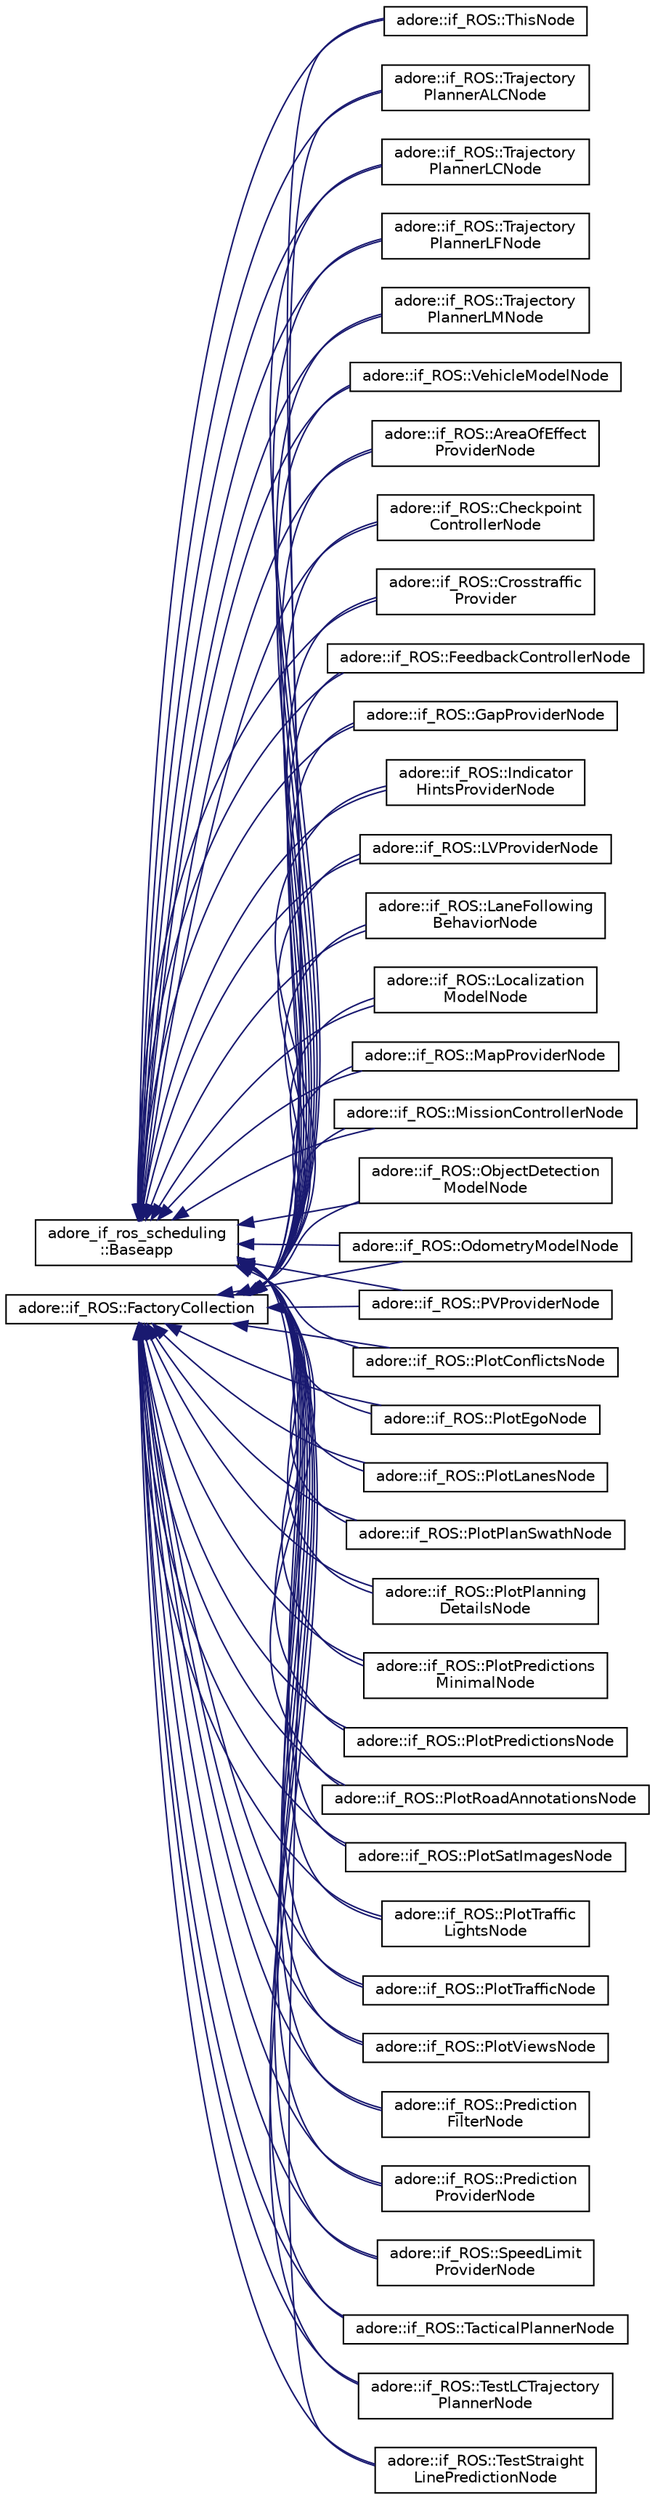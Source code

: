 digraph "Graphical Class Hierarchy"
{
 // LATEX_PDF_SIZE
  edge [fontname="Helvetica",fontsize="10",labelfontname="Helvetica",labelfontsize="10"];
  node [fontname="Helvetica",fontsize="10",shape=record];
  rankdir="LR";
  Node0 [label="adore_if_ros_scheduling\l::Baseapp",height=0.2,width=0.4,color="black", fillcolor="white", style="filled",URL="$classadore__if__ros__scheduling_1_1Baseapp.html",tooltip=" "];
  Node0 -> Node1 [dir="back",color="midnightblue",fontsize="10",style="solid",fontname="Helvetica"];
  Node1 [label="adore::if_ROS::AreaOfEffect\lProviderNode",height=0.2,width=0.4,color="black", fillcolor="white", style="filled",URL="$classadore_1_1if__ROS_1_1AreaOfEffectProviderNode.html",tooltip=" "];
  Node0 -> Node2 [dir="back",color="midnightblue",fontsize="10",style="solid",fontname="Helvetica"];
  Node2 [label="adore::if_ROS::Checkpoint\lControllerNode",height=0.2,width=0.4,color="black", fillcolor="white", style="filled",URL="$classadore_1_1if__ROS_1_1CheckpointControllerNode.html",tooltip=" "];
  Node0 -> Node3 [dir="back",color="midnightblue",fontsize="10",style="solid",fontname="Helvetica"];
  Node3 [label="adore::if_ROS::Crosstraffic\lProvider",height=0.2,width=0.4,color="black", fillcolor="white", style="filled",URL="$classadore_1_1if__ROS_1_1CrosstrafficProvider.html",tooltip=" "];
  Node0 -> Node4 [dir="back",color="midnightblue",fontsize="10",style="solid",fontname="Helvetica"];
  Node4 [label="adore::if_ROS::FeedbackControllerNode",height=0.2,width=0.4,color="black", fillcolor="white", style="filled",URL="$classadore_1_1if__ROS_1_1FeedbackControllerNode.html",tooltip=" "];
  Node0 -> Node5 [dir="back",color="midnightblue",fontsize="10",style="solid",fontname="Helvetica"];
  Node5 [label="adore::if_ROS::GapProviderNode",height=0.2,width=0.4,color="black", fillcolor="white", style="filled",URL="$classadore_1_1if__ROS_1_1GapProviderNode.html",tooltip=" "];
  Node0 -> Node6 [dir="back",color="midnightblue",fontsize="10",style="solid",fontname="Helvetica"];
  Node6 [label="adore::if_ROS::Indicator\lHintsProviderNode",height=0.2,width=0.4,color="black", fillcolor="white", style="filled",URL="$classadore_1_1if__ROS_1_1IndicatorHintsProviderNode.html",tooltip=" "];
  Node0 -> Node7 [dir="back",color="midnightblue",fontsize="10",style="solid",fontname="Helvetica"];
  Node7 [label="adore::if_ROS::LVProviderNode",height=0.2,width=0.4,color="black", fillcolor="white", style="filled",URL="$classadore_1_1if__ROS_1_1LVProviderNode.html",tooltip=" "];
  Node0 -> Node8 [dir="back",color="midnightblue",fontsize="10",style="solid",fontname="Helvetica"];
  Node8 [label="adore::if_ROS::LaneFollowing\lBehaviorNode",height=0.2,width=0.4,color="black", fillcolor="white", style="filled",URL="$classadore_1_1if__ROS_1_1LaneFollowingBehaviorNode.html",tooltip=" "];
  Node0 -> Node9 [dir="back",color="midnightblue",fontsize="10",style="solid",fontname="Helvetica"];
  Node9 [label="adore::if_ROS::Localization\lModelNode",height=0.2,width=0.4,color="black", fillcolor="white", style="filled",URL="$classadore_1_1if__ROS_1_1LocalizationModelNode.html",tooltip=" "];
  Node0 -> Node10 [dir="back",color="midnightblue",fontsize="10",style="solid",fontname="Helvetica"];
  Node10 [label="adore::if_ROS::MapProviderNode",height=0.2,width=0.4,color="black", fillcolor="white", style="filled",URL="$classadore_1_1if__ROS_1_1MapProviderNode.html",tooltip=" "];
  Node0 -> Node11 [dir="back",color="midnightblue",fontsize="10",style="solid",fontname="Helvetica"];
  Node11 [label="adore::if_ROS::MissionControllerNode",height=0.2,width=0.4,color="black", fillcolor="white", style="filled",URL="$classadore_1_1if__ROS_1_1MissionControllerNode.html",tooltip=" "];
  Node0 -> Node12 [dir="back",color="midnightblue",fontsize="10",style="solid",fontname="Helvetica"];
  Node12 [label="adore::if_ROS::ObjectDetection\lModelNode",height=0.2,width=0.4,color="black", fillcolor="white", style="filled",URL="$classadore_1_1if__ROS_1_1ObjectDetectionModelNode.html",tooltip=" "];
  Node0 -> Node13 [dir="back",color="midnightblue",fontsize="10",style="solid",fontname="Helvetica"];
  Node13 [label="adore::if_ROS::OdometryModelNode",height=0.2,width=0.4,color="black", fillcolor="white", style="filled",URL="$classadore_1_1if__ROS_1_1OdometryModelNode.html",tooltip=" "];
  Node0 -> Node14 [dir="back",color="midnightblue",fontsize="10",style="solid",fontname="Helvetica"];
  Node14 [label="adore::if_ROS::PVProviderNode",height=0.2,width=0.4,color="black", fillcolor="white", style="filled",URL="$classadore_1_1if__ROS_1_1PVProviderNode.html",tooltip=" "];
  Node0 -> Node15 [dir="back",color="midnightblue",fontsize="10",style="solid",fontname="Helvetica"];
  Node15 [label="adore::if_ROS::PlotConflictsNode",height=0.2,width=0.4,color="black", fillcolor="white", style="filled",URL="$classadore_1_1if__ROS_1_1PlotConflictsNode.html",tooltip=" "];
  Node0 -> Node16 [dir="back",color="midnightblue",fontsize="10",style="solid",fontname="Helvetica"];
  Node16 [label="adore::if_ROS::PlotEgoNode",height=0.2,width=0.4,color="black", fillcolor="white", style="filled",URL="$classadore_1_1if__ROS_1_1PlotEgoNode.html",tooltip=" "];
  Node0 -> Node17 [dir="back",color="midnightblue",fontsize="10",style="solid",fontname="Helvetica"];
  Node17 [label="adore::if_ROS::PlotLanesNode",height=0.2,width=0.4,color="black", fillcolor="white", style="filled",URL="$classadore_1_1if__ROS_1_1PlotLanesNode.html",tooltip=" "];
  Node0 -> Node18 [dir="back",color="midnightblue",fontsize="10",style="solid",fontname="Helvetica"];
  Node18 [label="adore::if_ROS::PlotPlanSwathNode",height=0.2,width=0.4,color="black", fillcolor="white", style="filled",URL="$classadore_1_1if__ROS_1_1PlotPlanSwathNode.html",tooltip=" "];
  Node0 -> Node19 [dir="back",color="midnightblue",fontsize="10",style="solid",fontname="Helvetica"];
  Node19 [label="adore::if_ROS::PlotPlanning\lDetailsNode",height=0.2,width=0.4,color="black", fillcolor="white", style="filled",URL="$classadore_1_1if__ROS_1_1PlotPlanningDetailsNode.html",tooltip=" "];
  Node0 -> Node20 [dir="back",color="midnightblue",fontsize="10",style="solid",fontname="Helvetica"];
  Node20 [label="adore::if_ROS::PlotPredictions\lMinimalNode",height=0.2,width=0.4,color="black", fillcolor="white", style="filled",URL="$classadore_1_1if__ROS_1_1PlotPredictionsMinimalNode.html",tooltip=" "];
  Node0 -> Node21 [dir="back",color="midnightblue",fontsize="10",style="solid",fontname="Helvetica"];
  Node21 [label="adore::if_ROS::PlotPredictionsNode",height=0.2,width=0.4,color="black", fillcolor="white", style="filled",URL="$classadore_1_1if__ROS_1_1PlotPredictionsNode.html",tooltip=" "];
  Node0 -> Node22 [dir="back",color="midnightblue",fontsize="10",style="solid",fontname="Helvetica"];
  Node22 [label="adore::if_ROS::PlotRoadAnnotationsNode",height=0.2,width=0.4,color="black", fillcolor="white", style="filled",URL="$classadore_1_1if__ROS_1_1PlotRoadAnnotationsNode.html",tooltip=" "];
  Node0 -> Node23 [dir="back",color="midnightblue",fontsize="10",style="solid",fontname="Helvetica"];
  Node23 [label="adore::if_ROS::PlotSatImagesNode",height=0.2,width=0.4,color="black", fillcolor="white", style="filled",URL="$classadore_1_1if__ROS_1_1PlotSatImagesNode.html",tooltip=" "];
  Node0 -> Node24 [dir="back",color="midnightblue",fontsize="10",style="solid",fontname="Helvetica"];
  Node24 [label="adore::if_ROS::PlotTraffic\lLightsNode",height=0.2,width=0.4,color="black", fillcolor="white", style="filled",URL="$classadore_1_1if__ROS_1_1PlotTrafficLightsNode.html",tooltip=" "];
  Node0 -> Node25 [dir="back",color="midnightblue",fontsize="10",style="solid",fontname="Helvetica"];
  Node25 [label="adore::if_ROS::PlotTrafficNode",height=0.2,width=0.4,color="black", fillcolor="white", style="filled",URL="$classadore_1_1if__ROS_1_1PlotTrafficNode.html",tooltip=" "];
  Node0 -> Node26 [dir="back",color="midnightblue",fontsize="10",style="solid",fontname="Helvetica"];
  Node26 [label="adore::if_ROS::PlotViewsNode",height=0.2,width=0.4,color="black", fillcolor="white", style="filled",URL="$classadore_1_1if__ROS_1_1PlotViewsNode.html",tooltip=" "];
  Node0 -> Node27 [dir="back",color="midnightblue",fontsize="10",style="solid",fontname="Helvetica"];
  Node27 [label="adore::if_ROS::Prediction\lFilterNode",height=0.2,width=0.4,color="black", fillcolor="white", style="filled",URL="$classadore_1_1if__ROS_1_1PredictionFilterNode.html",tooltip=" "];
  Node0 -> Node28 [dir="back",color="midnightblue",fontsize="10",style="solid",fontname="Helvetica"];
  Node28 [label="adore::if_ROS::Prediction\lProviderNode",height=0.2,width=0.4,color="black", fillcolor="white", style="filled",URL="$classadore_1_1if__ROS_1_1PredictionProviderNode.html",tooltip=" "];
  Node0 -> Node29 [dir="back",color="midnightblue",fontsize="10",style="solid",fontname="Helvetica"];
  Node29 [label="adore::if_ROS::SpeedLimit\lProviderNode",height=0.2,width=0.4,color="black", fillcolor="white", style="filled",URL="$classadore_1_1if__ROS_1_1SpeedLimitProviderNode.html",tooltip=" "];
  Node0 -> Node30 [dir="back",color="midnightblue",fontsize="10",style="solid",fontname="Helvetica"];
  Node30 [label="adore::if_ROS::TacticalPlannerNode",height=0.2,width=0.4,color="black", fillcolor="white", style="filled",URL="$classadore_1_1if__ROS_1_1TacticalPlannerNode.html",tooltip=" "];
  Node0 -> Node31 [dir="back",color="midnightblue",fontsize="10",style="solid",fontname="Helvetica"];
  Node31 [label="adore::if_ROS::TestLCTrajectory\lPlannerNode",height=0.2,width=0.4,color="black", fillcolor="white", style="filled",URL="$classadore_1_1if__ROS_1_1TestLCTrajectoryPlannerNode.html",tooltip=" "];
  Node0 -> Node32 [dir="back",color="midnightblue",fontsize="10",style="solid",fontname="Helvetica"];
  Node32 [label="adore::if_ROS::TestStraight\lLinePredictionNode",height=0.2,width=0.4,color="black", fillcolor="white", style="filled",URL="$classadore_1_1if__ROS_1_1TestStraightLinePredictionNode.html",tooltip=" "];
  Node0 -> Node33 [dir="back",color="midnightblue",fontsize="10",style="solid",fontname="Helvetica"];
  Node33 [label="adore::if_ROS::ThisNode",height=0.2,width=0.4,color="black", fillcolor="white", style="filled",URL="$classadore_1_1if__ROS_1_1ThisNode.html",tooltip=" "];
  Node0 -> Node34 [dir="back",color="midnightblue",fontsize="10",style="solid",fontname="Helvetica"];
  Node34 [label="adore::if_ROS::Trajectory\lPlannerALCNode",height=0.2,width=0.4,color="black", fillcolor="white", style="filled",URL="$classadore_1_1if__ROS_1_1TrajectoryPlannerALCNode.html",tooltip=" "];
  Node0 -> Node35 [dir="back",color="midnightblue",fontsize="10",style="solid",fontname="Helvetica"];
  Node35 [label="adore::if_ROS::Trajectory\lPlannerLCNode",height=0.2,width=0.4,color="black", fillcolor="white", style="filled",URL="$classadore_1_1if__ROS_1_1TrajectoryPlannerLCNode.html",tooltip=" "];
  Node0 -> Node36 [dir="back",color="midnightblue",fontsize="10",style="solid",fontname="Helvetica"];
  Node36 [label="adore::if_ROS::Trajectory\lPlannerLFNode",height=0.2,width=0.4,color="black", fillcolor="white", style="filled",URL="$classadore_1_1if__ROS_1_1TrajectoryPlannerLFNode.html",tooltip=" "];
  Node0 -> Node37 [dir="back",color="midnightblue",fontsize="10",style="solid",fontname="Helvetica"];
  Node37 [label="adore::if_ROS::Trajectory\lPlannerLMNode",height=0.2,width=0.4,color="black", fillcolor="white", style="filled",URL="$classadore_1_1if__ROS_1_1TrajectoryPlannerLMNode.html",tooltip=" "];
  Node0 -> Node38 [dir="back",color="midnightblue",fontsize="10",style="solid",fontname="Helvetica"];
  Node38 [label="adore::if_ROS::VehicleModelNode",height=0.2,width=0.4,color="black", fillcolor="white", style="filled",URL="$classadore_1_1if__ROS_1_1VehicleModelNode.html",tooltip=" "];
  Node436 [label="adore::if_ROS::FactoryCollection",height=0.2,width=0.4,color="black", fillcolor="white", style="filled",URL="$classadore_1_1if__ROS_1_1FactoryCollection.html",tooltip=" "];
  Node436 -> Node1 [dir="back",color="midnightblue",fontsize="10",style="solid",fontname="Helvetica"];
  Node436 -> Node2 [dir="back",color="midnightblue",fontsize="10",style="solid",fontname="Helvetica"];
  Node436 -> Node3 [dir="back",color="midnightblue",fontsize="10",style="solid",fontname="Helvetica"];
  Node436 -> Node4 [dir="back",color="midnightblue",fontsize="10",style="solid",fontname="Helvetica"];
  Node436 -> Node5 [dir="back",color="midnightblue",fontsize="10",style="solid",fontname="Helvetica"];
  Node436 -> Node6 [dir="back",color="midnightblue",fontsize="10",style="solid",fontname="Helvetica"];
  Node436 -> Node7 [dir="back",color="midnightblue",fontsize="10",style="solid",fontname="Helvetica"];
  Node436 -> Node8 [dir="back",color="midnightblue",fontsize="10",style="solid",fontname="Helvetica"];
  Node436 -> Node9 [dir="back",color="midnightblue",fontsize="10",style="solid",fontname="Helvetica"];
  Node436 -> Node10 [dir="back",color="midnightblue",fontsize="10",style="solid",fontname="Helvetica"];
  Node436 -> Node11 [dir="back",color="midnightblue",fontsize="10",style="solid",fontname="Helvetica"];
  Node436 -> Node12 [dir="back",color="midnightblue",fontsize="10",style="solid",fontname="Helvetica"];
  Node436 -> Node13 [dir="back",color="midnightblue",fontsize="10",style="solid",fontname="Helvetica"];
  Node436 -> Node14 [dir="back",color="midnightblue",fontsize="10",style="solid",fontname="Helvetica"];
  Node436 -> Node15 [dir="back",color="midnightblue",fontsize="10",style="solid",fontname="Helvetica"];
  Node436 -> Node16 [dir="back",color="midnightblue",fontsize="10",style="solid",fontname="Helvetica"];
  Node436 -> Node17 [dir="back",color="midnightblue",fontsize="10",style="solid",fontname="Helvetica"];
  Node436 -> Node18 [dir="back",color="midnightblue",fontsize="10",style="solid",fontname="Helvetica"];
  Node436 -> Node19 [dir="back",color="midnightblue",fontsize="10",style="solid",fontname="Helvetica"];
  Node436 -> Node20 [dir="back",color="midnightblue",fontsize="10",style="solid",fontname="Helvetica"];
  Node436 -> Node21 [dir="back",color="midnightblue",fontsize="10",style="solid",fontname="Helvetica"];
  Node436 -> Node22 [dir="back",color="midnightblue",fontsize="10",style="solid",fontname="Helvetica"];
  Node436 -> Node23 [dir="back",color="midnightblue",fontsize="10",style="solid",fontname="Helvetica"];
  Node436 -> Node24 [dir="back",color="midnightblue",fontsize="10",style="solid",fontname="Helvetica"];
  Node436 -> Node25 [dir="back",color="midnightblue",fontsize="10",style="solid",fontname="Helvetica"];
  Node436 -> Node26 [dir="back",color="midnightblue",fontsize="10",style="solid",fontname="Helvetica"];
  Node436 -> Node27 [dir="back",color="midnightblue",fontsize="10",style="solid",fontname="Helvetica"];
  Node436 -> Node28 [dir="back",color="midnightblue",fontsize="10",style="solid",fontname="Helvetica"];
  Node436 -> Node29 [dir="back",color="midnightblue",fontsize="10",style="solid",fontname="Helvetica"];
  Node436 -> Node30 [dir="back",color="midnightblue",fontsize="10",style="solid",fontname="Helvetica"];
  Node436 -> Node31 [dir="back",color="midnightblue",fontsize="10",style="solid",fontname="Helvetica"];
  Node436 -> Node32 [dir="back",color="midnightblue",fontsize="10",style="solid",fontname="Helvetica"];
  Node436 -> Node33 [dir="back",color="midnightblue",fontsize="10",style="solid",fontname="Helvetica"];
  Node436 -> Node34 [dir="back",color="midnightblue",fontsize="10",style="solid",fontname="Helvetica"];
  Node436 -> Node35 [dir="back",color="midnightblue",fontsize="10",style="solid",fontname="Helvetica"];
  Node436 -> Node36 [dir="back",color="midnightblue",fontsize="10",style="solid",fontname="Helvetica"];
  Node436 -> Node37 [dir="back",color="midnightblue",fontsize="10",style="solid",fontname="Helvetica"];
  Node436 -> Node38 [dir="back",color="midnightblue",fontsize="10",style="solid",fontname="Helvetica"];
}

